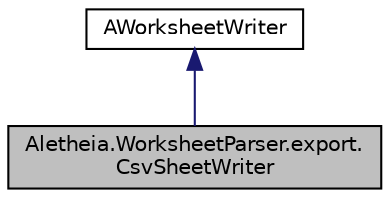 digraph "Aletheia.WorksheetParser.export.CsvSheetWriter"
{
  edge [fontname="Helvetica",fontsize="10",labelfontname="Helvetica",labelfontsize="10"];
  node [fontname="Helvetica",fontsize="10",shape=record];
  Node2 [label="Aletheia.WorksheetParser.export.\lCsvSheetWriter",height=0.2,width=0.4,color="black", fillcolor="grey75", style="filled", fontcolor="black"];
  Node3 -> Node2 [dir="back",color="midnightblue",fontsize="10",style="solid",fontname="Helvetica"];
  Node3 [label="AWorksheetWriter",height=0.2,width=0.4,color="black", fillcolor="white", style="filled",URL="$class_aletheia_1_1_worksheet_parser_1_1export_1_1_a_worksheet_writer.html",tooltip="Base class for CsvWriter Further improvement possible "];
}
